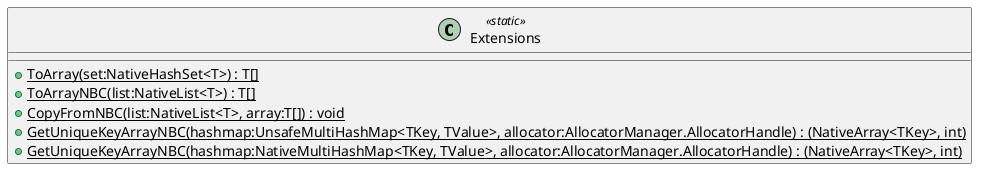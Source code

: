 @startuml
class Extensions <<static>> {
    + {static} ToArray(set:NativeHashSet<T>) : T[]
    + {static} ToArrayNBC(list:NativeList<T>) : T[]
    + {static} CopyFromNBC(list:NativeList<T>, array:T[]) : void
    + {static} GetUniqueKeyArrayNBC(hashmap:UnsafeMultiHashMap<TKey, TValue>, allocator:AllocatorManager.AllocatorHandle) : (NativeArray<TKey>, int)
    + {static} GetUniqueKeyArrayNBC(hashmap:NativeMultiHashMap<TKey, TValue>, allocator:AllocatorManager.AllocatorHandle) : (NativeArray<TKey>, int)
}
@enduml
